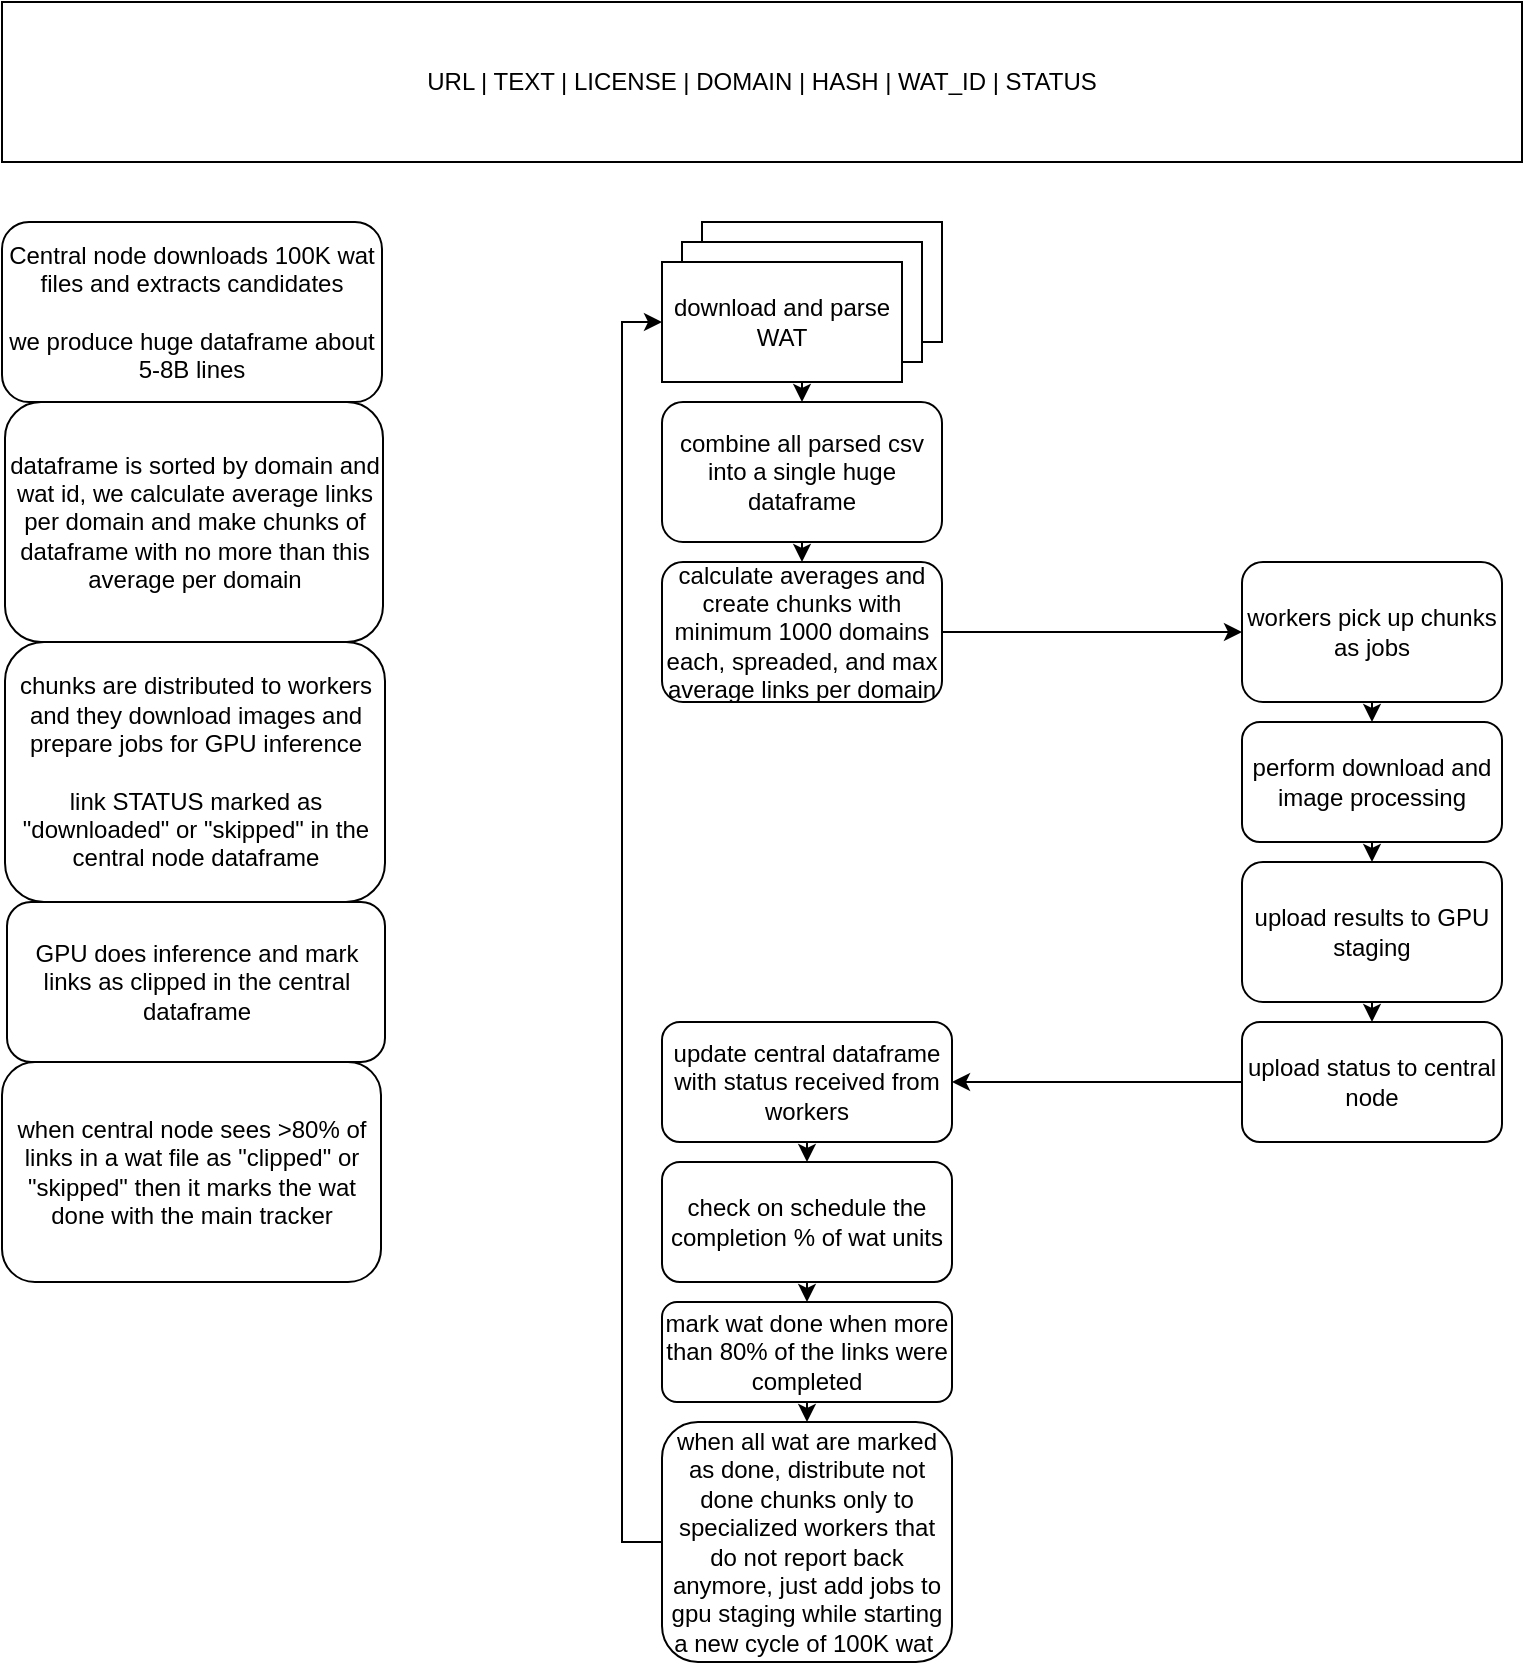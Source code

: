 <mxfile version="15.3.8" type="github"><diagram id="C5RBs43oDa-KdzZeNtuy" name="Page-1"><mxGraphModel dx="1422" dy="850" grid="1" gridSize="10" guides="1" tooltips="1" connect="1" arrows="1" fold="1" page="1" pageScale="1" pageWidth="827" pageHeight="1169" math="0" shadow="0"><root><mxCell id="WIyWlLk6GJQsqaUBKTNV-0"/><mxCell id="WIyWlLk6GJQsqaUBKTNV-1" parent="WIyWlLk6GJQsqaUBKTNV-0"/><mxCell id="WIyWlLk6GJQsqaUBKTNV-3" value="Central node downloads 100K wat files and extracts candidates&lt;br&gt;&lt;br&gt;we produce huge dataframe about 5-8B lines" style="rounded=1;whiteSpace=wrap;html=1;fontSize=12;glass=0;strokeWidth=1;shadow=0;" parent="WIyWlLk6GJQsqaUBKTNV-1" vertex="1"><mxGeometry x="40" y="130" width="190" height="90" as="geometry"/></mxCell><mxCell id="16YRh2MDXtfxeQpDjl7--0" value="dataframe is sorted by domain and wat id, we calculate average links per domain and make chunks of dataframe with no more than this average per domain" style="rounded=1;whiteSpace=wrap;html=1;" vertex="1" parent="WIyWlLk6GJQsqaUBKTNV-1"><mxGeometry x="41.5" y="220" width="189" height="120" as="geometry"/></mxCell><mxCell id="16YRh2MDXtfxeQpDjl7--1" value="chunks are distributed to workers and they download images and prepare jobs for GPU inference&lt;br&gt;&lt;br&gt;link STATUS marked as &quot;downloaded&quot; or &quot;skipped&quot; in the central node dataframe" style="rounded=1;whiteSpace=wrap;html=1;" vertex="1" parent="WIyWlLk6GJQsqaUBKTNV-1"><mxGeometry x="41.5" y="340" width="190" height="130" as="geometry"/></mxCell><mxCell id="16YRh2MDXtfxeQpDjl7--2" value="GPU does inference and mark links as clipped in the central dataframe" style="rounded=1;whiteSpace=wrap;html=1;" vertex="1" parent="WIyWlLk6GJQsqaUBKTNV-1"><mxGeometry x="42.5" y="470" width="189" height="80" as="geometry"/></mxCell><mxCell id="16YRh2MDXtfxeQpDjl7--3" value="when central node sees &amp;gt;80% of links in a wat file as &quot;clipped&quot; or &quot;skipped&quot; then it marks the wat done with the main tracker" style="rounded=1;whiteSpace=wrap;html=1;" vertex="1" parent="WIyWlLk6GJQsqaUBKTNV-1"><mxGeometry x="40" y="550" width="189.5" height="110" as="geometry"/></mxCell><mxCell id="16YRh2MDXtfxeQpDjl7--4" value="URL | TEXT | LICENSE | DOMAIN | HASH | WAT_ID | STATUS" style="rounded=0;whiteSpace=wrap;html=1;" vertex="1" parent="WIyWlLk6GJQsqaUBKTNV-1"><mxGeometry x="40" y="20" width="760" height="80" as="geometry"/></mxCell><mxCell id="16YRh2MDXtfxeQpDjl7--5" value="" style="rounded=0;whiteSpace=wrap;html=1;" vertex="1" parent="WIyWlLk6GJQsqaUBKTNV-1"><mxGeometry x="390" y="130" width="120" height="60" as="geometry"/></mxCell><mxCell id="16YRh2MDXtfxeQpDjl7--6" value="" style="rounded=0;whiteSpace=wrap;html=1;" vertex="1" parent="WIyWlLk6GJQsqaUBKTNV-1"><mxGeometry x="380" y="140" width="120" height="60" as="geometry"/></mxCell><mxCell id="16YRh2MDXtfxeQpDjl7--21" style="edgeStyle=orthogonalEdgeStyle;rounded=0;orthogonalLoop=1;jettySize=auto;html=1;exitX=0.5;exitY=1;exitDx=0;exitDy=0;entryX=0.5;entryY=0;entryDx=0;entryDy=0;" edge="1" parent="WIyWlLk6GJQsqaUBKTNV-1" source="16YRh2MDXtfxeQpDjl7--7" target="16YRh2MDXtfxeQpDjl7--9"><mxGeometry relative="1" as="geometry"/></mxCell><mxCell id="16YRh2MDXtfxeQpDjl7--7" value="download and parse WAT" style="rounded=0;whiteSpace=wrap;html=1;" vertex="1" parent="WIyWlLk6GJQsqaUBKTNV-1"><mxGeometry x="370" y="150" width="120" height="60" as="geometry"/></mxCell><mxCell id="16YRh2MDXtfxeQpDjl7--22" style="edgeStyle=orthogonalEdgeStyle;rounded=0;orthogonalLoop=1;jettySize=auto;html=1;exitX=0.5;exitY=1;exitDx=0;exitDy=0;entryX=0.5;entryY=0;entryDx=0;entryDy=0;" edge="1" parent="WIyWlLk6GJQsqaUBKTNV-1" source="16YRh2MDXtfxeQpDjl7--9" target="16YRh2MDXtfxeQpDjl7--10"><mxGeometry relative="1" as="geometry"/></mxCell><mxCell id="16YRh2MDXtfxeQpDjl7--9" value="&lt;span&gt;combine all parsed csv into a single huge dataframe&lt;/span&gt;" style="rounded=1;whiteSpace=wrap;html=1;" vertex="1" parent="WIyWlLk6GJQsqaUBKTNV-1"><mxGeometry x="370" y="220" width="140" height="70" as="geometry"/></mxCell><mxCell id="16YRh2MDXtfxeQpDjl7--23" style="edgeStyle=orthogonalEdgeStyle;rounded=0;orthogonalLoop=1;jettySize=auto;html=1;exitX=1;exitY=0.5;exitDx=0;exitDy=0;entryX=0;entryY=0.5;entryDx=0;entryDy=0;" edge="1" parent="WIyWlLk6GJQsqaUBKTNV-1" source="16YRh2MDXtfxeQpDjl7--10" target="16YRh2MDXtfxeQpDjl7--11"><mxGeometry relative="1" as="geometry"/></mxCell><mxCell id="16YRh2MDXtfxeQpDjl7--10" value="calculate averages and create chunks with minimum 1000 domains each, spreaded, and max average links per domain" style="rounded=1;whiteSpace=wrap;html=1;" vertex="1" parent="WIyWlLk6GJQsqaUBKTNV-1"><mxGeometry x="370" y="300" width="140" height="70" as="geometry"/></mxCell><mxCell id="16YRh2MDXtfxeQpDjl7--24" style="edgeStyle=orthogonalEdgeStyle;rounded=0;orthogonalLoop=1;jettySize=auto;html=1;exitX=0.5;exitY=1;exitDx=0;exitDy=0;entryX=0.5;entryY=0;entryDx=0;entryDy=0;" edge="1" parent="WIyWlLk6GJQsqaUBKTNV-1" source="16YRh2MDXtfxeQpDjl7--11" target="16YRh2MDXtfxeQpDjl7--14"><mxGeometry relative="1" as="geometry"/></mxCell><mxCell id="16YRh2MDXtfxeQpDjl7--11" value="workers pick up chunks as jobs" style="rounded=1;whiteSpace=wrap;html=1;" vertex="1" parent="WIyWlLk6GJQsqaUBKTNV-1"><mxGeometry x="660" y="300" width="130" height="70" as="geometry"/></mxCell><mxCell id="16YRh2MDXtfxeQpDjl7--25" style="edgeStyle=orthogonalEdgeStyle;rounded=0;orthogonalLoop=1;jettySize=auto;html=1;exitX=0.5;exitY=1;exitDx=0;exitDy=0;entryX=0.5;entryY=0;entryDx=0;entryDy=0;" edge="1" parent="WIyWlLk6GJQsqaUBKTNV-1" source="16YRh2MDXtfxeQpDjl7--14" target="16YRh2MDXtfxeQpDjl7--15"><mxGeometry relative="1" as="geometry"/></mxCell><mxCell id="16YRh2MDXtfxeQpDjl7--14" value="perform download and image processing" style="rounded=1;whiteSpace=wrap;html=1;" vertex="1" parent="WIyWlLk6GJQsqaUBKTNV-1"><mxGeometry x="660" y="380" width="130" height="60" as="geometry"/></mxCell><mxCell id="16YRh2MDXtfxeQpDjl7--26" style="edgeStyle=orthogonalEdgeStyle;rounded=0;orthogonalLoop=1;jettySize=auto;html=1;exitX=0.5;exitY=1;exitDx=0;exitDy=0;entryX=0.5;entryY=0;entryDx=0;entryDy=0;" edge="1" parent="WIyWlLk6GJQsqaUBKTNV-1" source="16YRh2MDXtfxeQpDjl7--15" target="16YRh2MDXtfxeQpDjl7--16"><mxGeometry relative="1" as="geometry"/></mxCell><mxCell id="16YRh2MDXtfxeQpDjl7--15" value="upload results to GPU staging" style="rounded=1;whiteSpace=wrap;html=1;" vertex="1" parent="WIyWlLk6GJQsqaUBKTNV-1"><mxGeometry x="660" y="450" width="130" height="70" as="geometry"/></mxCell><mxCell id="16YRh2MDXtfxeQpDjl7--27" style="edgeStyle=orthogonalEdgeStyle;rounded=0;orthogonalLoop=1;jettySize=auto;html=1;exitX=0;exitY=0.5;exitDx=0;exitDy=0;entryX=1;entryY=0.5;entryDx=0;entryDy=0;" edge="1" parent="WIyWlLk6GJQsqaUBKTNV-1" source="16YRh2MDXtfxeQpDjl7--16" target="16YRh2MDXtfxeQpDjl7--18"><mxGeometry relative="1" as="geometry"/></mxCell><mxCell id="16YRh2MDXtfxeQpDjl7--16" value="upload status to central node" style="rounded=1;whiteSpace=wrap;html=1;" vertex="1" parent="WIyWlLk6GJQsqaUBKTNV-1"><mxGeometry x="660" y="530" width="130" height="60" as="geometry"/></mxCell><mxCell id="16YRh2MDXtfxeQpDjl7--29" style="edgeStyle=orthogonalEdgeStyle;rounded=0;orthogonalLoop=1;jettySize=auto;html=1;exitX=0.5;exitY=1;exitDx=0;exitDy=0;entryX=0.5;entryY=0;entryDx=0;entryDy=0;" edge="1" parent="WIyWlLk6GJQsqaUBKTNV-1" source="16YRh2MDXtfxeQpDjl7--17" target="16YRh2MDXtfxeQpDjl7--19"><mxGeometry relative="1" as="geometry"/></mxCell><mxCell id="16YRh2MDXtfxeQpDjl7--17" value="check on schedule the completion % of wat units" style="rounded=1;whiteSpace=wrap;html=1;" vertex="1" parent="WIyWlLk6GJQsqaUBKTNV-1"><mxGeometry x="370" y="600" width="145" height="60" as="geometry"/></mxCell><mxCell id="16YRh2MDXtfxeQpDjl7--28" style="edgeStyle=orthogonalEdgeStyle;rounded=0;orthogonalLoop=1;jettySize=auto;html=1;exitX=0.5;exitY=1;exitDx=0;exitDy=0;entryX=0.5;entryY=0;entryDx=0;entryDy=0;" edge="1" parent="WIyWlLk6GJQsqaUBKTNV-1" source="16YRh2MDXtfxeQpDjl7--18" target="16YRh2MDXtfxeQpDjl7--17"><mxGeometry relative="1" as="geometry"/></mxCell><mxCell id="16YRh2MDXtfxeQpDjl7--18" value="update central dataframe with status received from workers" style="rounded=1;whiteSpace=wrap;html=1;" vertex="1" parent="WIyWlLk6GJQsqaUBKTNV-1"><mxGeometry x="370" y="530" width="145" height="60" as="geometry"/></mxCell><mxCell id="16YRh2MDXtfxeQpDjl7--30" style="edgeStyle=orthogonalEdgeStyle;rounded=0;orthogonalLoop=1;jettySize=auto;html=1;exitX=0.5;exitY=1;exitDx=0;exitDy=0;entryX=0.5;entryY=0;entryDx=0;entryDy=0;" edge="1" parent="WIyWlLk6GJQsqaUBKTNV-1" source="16YRh2MDXtfxeQpDjl7--19" target="16YRh2MDXtfxeQpDjl7--20"><mxGeometry relative="1" as="geometry"/></mxCell><mxCell id="16YRh2MDXtfxeQpDjl7--19" value="mark wat done when more than 80% of the links were completed" style="rounded=1;whiteSpace=wrap;html=1;" vertex="1" parent="WIyWlLk6GJQsqaUBKTNV-1"><mxGeometry x="370" y="670" width="145" height="50" as="geometry"/></mxCell><mxCell id="16YRh2MDXtfxeQpDjl7--31" style="edgeStyle=orthogonalEdgeStyle;rounded=0;orthogonalLoop=1;jettySize=auto;html=1;exitX=0;exitY=0.5;exitDx=0;exitDy=0;entryX=0;entryY=0.5;entryDx=0;entryDy=0;" edge="1" parent="WIyWlLk6GJQsqaUBKTNV-1" source="16YRh2MDXtfxeQpDjl7--20" target="16YRh2MDXtfxeQpDjl7--7"><mxGeometry relative="1" as="geometry"/></mxCell><mxCell id="16YRh2MDXtfxeQpDjl7--20" value="when all wat are marked as done, distribute not done chunks only to specialized workers that do not report back anymore, just add jobs to gpu staging while starting a new cycle of 100K wat&amp;nbsp;" style="rounded=1;whiteSpace=wrap;html=1;" vertex="1" parent="WIyWlLk6GJQsqaUBKTNV-1"><mxGeometry x="370" y="730" width="145" height="120" as="geometry"/></mxCell></root></mxGraphModel></diagram></mxfile>